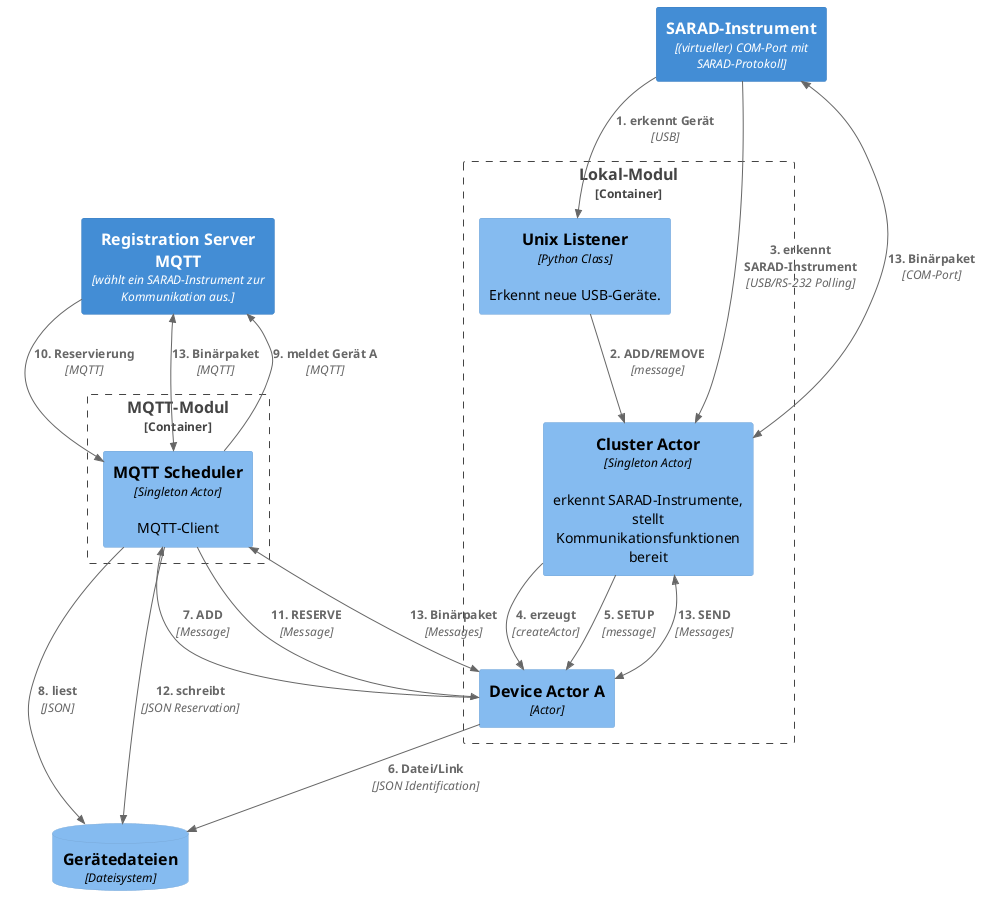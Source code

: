 @startuml
!include <c4/C4_Component.puml>
!include <office/Users/user.puml>

hide stereotype

'AddTagSupport("mod", $borderColor="#d73027")

!$rs = "Registration Server MQTT"
!$instr = "SARAD-Instrument"
!$instr_m = "SARAD-Instrumente"

Container(rs, $rs, "wählt ein $instr zur Kommunikation aus.")

Container_Boundary(mod, "Lokal-Modul") {
        Component(listener, "Unix Listener", "Python Class", "Erkennt neue USB-Geräte.")
        Component(cluster_actor, "Cluster Actor", "Singleton Actor", "erkennt $instr_m, stellt Kommunikationsfunktionen bereit")
        Component(device_actor1, "Device Actor A", "Actor")
}
Container_Boundary(is, "MQTT-Modul") {
        Component(scheduler, "MQTT Scheduler", "Singleton Actor", "MQTT-Client")
}
ComponentDb(device_files, "Gerätedateien", "Dateisystem")

Container(inst, $instr, "(virtueller) COM-Port mit SARAD-Protokoll")

Rel(inst, listener, "1. erkennt Gerät", "USB")
Rel(listener, cluster_actor, "2. ADD/REMOVE", "message")
Rel(inst, cluster_actor, "3. erkennt $instr", "USB/RS-232 Polling")
Rel(cluster_actor, device_actor1, "4. erzeugt", "createActor")
Rel(cluster_actor, device_actor1, "5. SETUP", "message")
Rel(device_actor1, device_files, "6. Datei/Link",  "JSON Identification")
Rel(device_actor1, scheduler, "7. ADD", "Message")
Rel(scheduler, device_files, "8. liest", "JSON")
Rel(scheduler, rs, "9. meldet Gerät A", "MQTT")
Rel(rs, scheduler, "10. Reservierung", "MQTT")
Rel(scheduler, device_actor1, "11. RESERVE", "Message")
Rel(scheduler, device_files, "12. schreibt", "JSON Reservation")
BiRel(rs, scheduler, "13. Binärpaket", "MQTT")
BiRel(scheduler, device_actor1, "13. Binärpaket", "Messages")
BiRel(device_actor1, cluster_actor, "13. SEND", "Messages")
BiRel(inst, cluster_actor, "13. Binärpaket", "COM-Port")
@enduml
